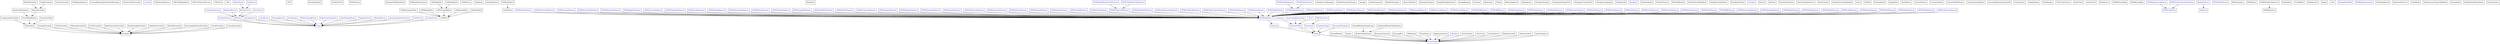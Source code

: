 digraph interfaces {
node [shape=box]
0000 [label="EventInit"];
0001 [label="UIEventInit"];
0002 [label="CompositionEventInit"];
0003 [label="EventModifierInit"];
0004 [label="KeyboardEventInit"];
0005 [label="MouseEventInit"];
0006 [label="WheelEventInit"];
0007 [label="FocusEventInit"];
0008 [label="StorageEventInit"];
0009 [label="CloseEventInit"];
0010 [label="EventSourceInit"];
0011 [label="MessageEventInit"];
0012 [label="ErrorEventInit"];
0013 [label="PageTransitionEventInit"];
0014 [label="HashChangeEventInit"];
0015 [label="PopStateEventInit"];
0016 [label="DragEventInit"];
0017 [label="HitRegionOptions"];
0018 [label="CanvasRenderingContext2DSettings"];
0019 [label="RelatedEventInit"];
0020 [label="AutocompleteErrorEventInit"];
0021 [label="TrackEventInit"];
0022 [label="MutationObserverInit"];
0023 [label="CustomEventInit"];
0024 [label="Console"fontcolor="blue"];
0025 [label="URLSearchParams"];
0026 [label="URLUtilsReadOnly"];
0027 [label="URLUtilsSearchParams"];
0028 [label="URLUtils"];
0029 [label="URL"];
0030 [label="Event"fontcolor="blue"];
0031 [label="MutationEvent"fontcolor="blue"];
0032 [label="UIEvent"fontcolor="blue"];
0033 [label="CompositionEvent"fontcolor="blue"];
0034 [label="KeyboardEvent"fontcolor="blue"];
0035 [label="MouseEvent"fontcolor="blue"];
0036 [label="WheelEvent"fontcolor="blue"];
0037 [label="FocusEvent"fontcolor="blue"];
0038 [label="CSS"];
0039 [label="PseudoElement"];
0040 [label="GetStyleUtils"];
0041 [label="SVGElement"];
0042 [label="ElementCSSInlineStyle"];
0043 [label="CSSStyleDeclaration"];
0044 [label="CSSRule"];
0045 [label="CSSNamespaceRule"];
0046 [label="CSSMarginRule"];
0047 [label="CSSGroupingRule"];
0048 [label="CSSPageRule"];
0049 [label="CSSMediaRule"];
0050 [label="CSSImportRule"];
0051 [label="CSSStyleRule"];
0052 [label="CSSRuleList"];
0053 [label="LinkStyle"];
0054 [label="StyleSheetList"];
0055 [label="StyleSheet"];
0056 [label="CSSStyleSheet"];
0057 [label="MediaList"];
0058 [label="EventTarget"fontcolor="blue"];
0059 [label="Node"fontcolor="blue"];
0060 [label="Element"fontcolor="blue"];
0061 [label="HTMLElement"fontcolor="blue"];
0062 [label="HTMLFontElement"fontcolor="blue"];
0063 [label="HTMLDirectoryElement"fontcolor="blue"];
0064 [label="HTMLFrameElement"fontcolor="blue"];
0065 [label="HTMLFrameSetElement"fontcolor="blue"];
0066 [label="HTMLMarqueeElement"fontcolor="blue"];
0067 [label="HTMLAppletElement"fontcolor="blue"];
0068 [label="StorageEvent"fontcolor="blue"];
0069 [label="WindowLocalStorage"];
0070 [label="WindowSessionStorage"];
0071 [label="Storage"];
0072 [label="WorkerLocation"];
0073 [label="WorkerNavigator"];
0074 [label="SharedWorker"];
0075 [label="Worker"];
0076 [label="AbstractWorker"];
0077 [label="WorkerGlobalScope"];
0078 [label="SharedWorkerGlobalScope"];
0079 [label="DedicatedWorkerGlobalScope"];
0080 [label="BroadcastChannel"];
0081 [label="MessagePort"];
0082 [label="MessageChannel"];
0083 [label="CloseEvent"fontcolor="blue"];
0084 [label="WebSocket"];
0085 [label="EventSource"];
0086 [label="MessageEvent"fontcolor="blue"];
0087 [label="ImageBitmapFactories"];
0088 [label="ImageBitmap"];
0089 [label="External"];
0090 [label="MimeType"];
0091 [label="Plugin"];
0092 [label="MimeTypeArray"];
0093 [label="PluginArray"];
0094 [label="NavigatorPlugins"];
0095 [label="NavigatorStorageUtils"];
0096 [label="NavigatorContentUtils"];
0097 [label="NavigatorLanguage"];
0098 [label="NavigatorID"];
0099 [label="Navigator"fontcolor="blue"];
0100 [label="WindowModal"];
0101 [label="WindowTimers"];
0102 [label="WindowBase64"];
0103 [label="WindowEventHandlers"];
0104 [label="GlobalEventHandlers"];
0105 [label="ErrorEvent"fontcolor="blue"];
0106 [label="NavigatorOnLine"];
0107 [label="ApplicationCache"];
0108 [label="BeforeUnloadEvent"fontcolor="blue"];
0109 [label="PageTransitionEvent"fontcolor="blue"];
0110 [label="HashChangeEvent"fontcolor="blue"];
0111 [label="PopStateEvent"fontcolor="blue"];
0112 [label="Location"fontcolor="blue"];
0113 [label="History"];
0114 [label="BarProp"];
0115 [label="Window"fontcolor="blue"];
0116 [label="DragEvent"fontcolor="blue"];
0117 [label="DataTransferItem"];
0118 [label="DataTransferItemList"];
0119 [label="DataTransfer"];
0120 [label="ElementContentEditable"];
0121 [label="Touch"];
0122 [label="Path2D"];
0123 [label="DrawingStyle"];
0124 [label="ImageData"];
0125 [label="TextMetrics"];
0126 [label="CanvasPattern"];
0127 [label="CanvasGradient"];
0128 [label="CanvasPathMethods"];
0129 [label="CanvasDrawingStyles"];
0130 [label="CanvasRenderingContext2D"];
0131 [label="CanvasProxy"];
0132 [label="HTMLCanvasElement"fontcolor="blue"];
0133 [label="HTMLTemplateElement"fontcolor="blue"];
0134 [label="HTMLScriptElement"fontcolor="blue"];
0135 [label="HTMLDialogElement"fontcolor="blue"];
0136 [label="RelatedEvent"fontcolor="blue"];
0137 [label="HTMLMenuItemElement"fontcolor="blue"];
0138 [label="HTMLMenuElement"fontcolor="blue"];
0139 [label="HTMLDetailsElement"fontcolor="blue"];
0140 [label="ValidityState"];
0141 [label="AutocompleteErrorEvent"fontcolor="blue"];
0142 [label="HTMLLegendElement"fontcolor="blue"];
0143 [label="HTMLFieldSetElement"fontcolor="blue"];
0144 [label="HTMLMeterElement"fontcolor="blue"];
0145 [label="HTMLProgressElement"fontcolor="blue"];
0146 [label="HTMLOutputElement"fontcolor="blue"];
0147 [label="HTMLKeygenElement"fontcolor="blue"];
0148 [label="HTMLTextAreaElement"fontcolor="blue"];
0149 [label="HTMLOptionElement"fontcolor="blue"];
0150 [label="HTMLOptGroupElement"fontcolor="blue"];
0151 [label="HTMLDataListElement"fontcolor="blue"];
0152 [label="HTMLSelectElement"fontcolor="blue"];
0153 [label="HTMLButtonElement"fontcolor="blue"];
0154 [label="HTMLInputElement"fontcolor="blue"];
0155 [label="HTMLLabelElement"fontcolor="blue"];
0156 [label="HTMLFormElement"fontcolor="blue"];
0157 [label="HTMLTableCellElement"fontcolor="blue"];
0158 [label="HTMLTableHeaderCellElement"fontcolor="blue"];
0159 [label="HTMLTableDataCellElement"fontcolor="blue"];
0160 [label="HTMLTableRowElement"fontcolor="blue"];
0161 [label="HTMLTableSectionElement"fontcolor="blue"];
0162 [label="HTMLTableColElement"fontcolor="blue"];
0163 [label="HTMLTableCaptionElement"fontcolor="blue"];
0164 [label="HTMLTableElement"fontcolor="blue"];
0165 [label="HTMLAreaElement"fontcolor="blue"];
0166 [label="HTMLMapElement"fontcolor="blue"];
0167 [label="TrackEvent"fontcolor="blue"];
0168 [label="TimeRanges"];
0169 [label="TextTrackCue"];
0170 [label="TextTrackCueList"];
0171 [label="TextTrack"];
0172 [label="TextTrackList"];
0173 [label="MediaController"];
0174 [label="VideoTrack"];
0175 [label="VideoTrackList"];
0176 [label="AudioTrack"];
0177 [label="AudioTrackList"];
0178 [label="MediaError"];
0179 [label="HTMLMediaElement"fontcolor="blue"];
0180 [label="HTMLTrackElement"fontcolor="blue"];
0181 [label="HTMLAudioElement"fontcolor="blue"];
0182 [label="HTMLVideoElement"fontcolor="blue"];
0183 [label="HTMLParamElement"fontcolor="blue"];
0184 [label="HTMLObjectElement"fontcolor="blue"];
0185 [label="HTMLEmbedElement"fontcolor="blue"];
0186 [label="HTMLIFrameElement"fontcolor="blue"];
0187 [label="HTMLImageElement"fontcolor="blue"];
0188 [label="HTMLSourceElement"fontcolor="blue"];
0189 [label="HTMLPictureElement"fontcolor="blue"];
0190 [label="HTMLModElement"fontcolor="blue"];
0191 [label="HTMLBRElement"fontcolor="blue"];
0192 [label="HTMLSpanElement"fontcolor="blue"];
0193 [label="HTMLTimeElement"fontcolor="blue"];
0194 [label="HTMLDataElement"fontcolor="blue"];
0195 [label="HTMLAnchorElement"fontcolor="blue"];
0196 [label="HTMLDivElement"fontcolor="blue"];
0197 [label="HTMLDListElement"fontcolor="blue"];
0198 [label="HTMLLIElement"fontcolor="blue"];
0199 [label="HTMLUListElement"fontcolor="blue"];
0200 [label="HTMLOListElement"fontcolor="blue"];
0201 [label="HTMLQuoteElement"fontcolor="blue"];
0202 [label="HTMLPreElement"fontcolor="blue"];
0203 [label="HTMLHRElement"fontcolor="blue"];
0204 [label="HTMLParagraphElement"fontcolor="blue"];
0205 [label="HTMLHeadingElement"fontcolor="blue"];
0206 [label="HTMLBodyElement"fontcolor="blue"];
0207 [label="HTMLStyleElement"fontcolor="blue"];
0208 [label="HTMLMetaElement"fontcolor="blue"];
0209 [label="HTMLLinkElement"fontcolor="blue"];
0210 [label="HTMLBaseElement"fontcolor="blue"];
0211 [label="HTMLTitleElement"fontcolor="blue"];
0212 [label="HTMLHeadElement"fontcolor="blue"];
0213 [label="HTMLHtmlElement"fontcolor="blue"];
0214 [label="HTMLUnknownElement"fontcolor="blue"];
0215 [label="DOMElementMap"];
0216 [label="DOMStringMap"];
0217 [label="HTMLCollection"fontcolor="blue"];
0218 [label="HTMLOptionsCollection"fontcolor="blue"];
0219 [label="NodeList"fontcolor="blue"];
0220 [label="RadioNodeList"fontcolor="blue"];
0221 [label="HTMLFormControlsCollection"fontcolor="blue"];
0222 [label="HTMLAllCollection"fontcolor="blue"];
0223 [label="XMLSerializer"];
0224 [label="DOMParser"];
0225 [label="DOMTokenList"];
0226 [label="DOMSettableTokenList"];
0227 [label="NodeFilter"];
0228 [label="TreeWalker"];
0229 [label="NodeIterator"];
0230 [label="Range"];
0231 [label="CharacterData"fontcolor="blue"];
0232 [label="Comment"fontcolor="blue"];
0233 [label="ProcessingInstruction"fontcolor="blue"];
0234 [label="Text"fontcolor="blue"];
0235 [label="Attr"];
0236 [label="NamedNodeMap"fontcolor="blue"];
0237 [label="DOMImplementation"fontcolor="blue"];
0238 [label="Document"fontcolor="blue"];
0239 [label="XMLDocument"fontcolor="blue"];
0240 [label="MutationRecord"];
0241 [label="MutationObserver"];
0242 [label="DocumentType"fontcolor="blue"];
0243 [label="ChildNode"];
0244 [label="NonDocumentTypeChildNode"];
0245 [label="ParentNode"];
0246 [label="DocumentFragment"fontcolor="blue"];
0247 [label="NonElementParentNode"];
0248 [label="EventListener"];
0249 [label="CustomEvent"fontcolor="blue"];
0001 -> 0000;
0002 -> 0001;
0003 -> 0001;
0004 -> 0003;
0005 -> 0003;
0006 -> 0005;
0007 -> 0001;
0008 -> 0000;
0009 -> 0000;
0011 -> 0000;
0012 -> 0000;
0013 -> 0000;
0014 -> 0000;
0015 -> 0000;
0016 -> 0005;
0019 -> 0000;
0020 -> 0000;
0021 -> 0000;
0023 -> 0000;
0031 -> 0030;
0032 -> 0030;
0033 -> 0032;
0034 -> 0032;
0035 -> 0032;
0036 -> 0035;
0037 -> 0032;
0045 -> 0044;
0046 -> 0044;
0047 -> 0044;
0048 -> 0047;
0049 -> 0047;
0050 -> 0044;
0051 -> 0044;
0056 -> 0055;
0059 -> 0058;
0060 -> 0059;
0061 -> 0060;
0062 -> 0061;
0063 -> 0061;
0064 -> 0061;
0065 -> 0061;
0066 -> 0061;
0067 -> 0061;
0068 -> 0030;
0074 -> 0058;
0075 -> 0058;
0077 -> 0058;
0078 -> 0077;
0079 -> 0077;
0080 -> 0058;
0081 -> 0058;
0083 -> 0030;
0084 -> 0058;
0085 -> 0058;
0086 -> 0030;
0105 -> 0030;
0107 -> 0058;
0108 -> 0030;
0109 -> 0030;
0110 -> 0030;
0111 -> 0030;
0115 -> 0058;
0116 -> 0035;
0132 -> 0061;
0133 -> 0061;
0134 -> 0061;
0135 -> 0061;
0136 -> 0030;
0137 -> 0061;
0138 -> 0061;
0139 -> 0061;
0141 -> 0030;
0142 -> 0061;
0143 -> 0061;
0144 -> 0061;
0145 -> 0061;
0146 -> 0061;
0147 -> 0061;
0148 -> 0061;
0149 -> 0061;
0150 -> 0061;
0151 -> 0061;
0152 -> 0061;
0153 -> 0061;
0154 -> 0061;
0155 -> 0061;
0156 -> 0061;
0157 -> 0061;
0158 -> 0157;
0159 -> 0157;
0160 -> 0061;
0161 -> 0061;
0162 -> 0061;
0163 -> 0061;
0164 -> 0061;
0165 -> 0061;
0166 -> 0061;
0167 -> 0030;
0169 -> 0058;
0171 -> 0058;
0172 -> 0058;
0173 -> 0058;
0175 -> 0058;
0177 -> 0058;
0179 -> 0061;
0180 -> 0061;
0181 -> 0179;
0182 -> 0179;
0183 -> 0061;
0184 -> 0061;
0185 -> 0061;
0186 -> 0061;
0187 -> 0061;
0188 -> 0061;
0189 -> 0061;
0190 -> 0061;
0191 -> 0061;
0192 -> 0061;
0193 -> 0061;
0194 -> 0061;
0195 -> 0061;
0196 -> 0061;
0197 -> 0061;
0198 -> 0061;
0199 -> 0061;
0200 -> 0061;
0201 -> 0061;
0202 -> 0061;
0203 -> 0061;
0204 -> 0061;
0205 -> 0061;
0206 -> 0061;
0207 -> 0061;
0208 -> 0061;
0209 -> 0061;
0210 -> 0061;
0211 -> 0061;
0212 -> 0061;
0213 -> 0061;
0214 -> 0061;
0218 -> 0217;
0220 -> 0219;
0221 -> 0217;
0226 -> 0225;
0231 -> 0059;
0232 -> 0231;
0233 -> 0231;
0234 -> 0231;
0238 -> 0059;
0239 -> 0238;
0242 -> 0059;
0246 -> 0059;
0249 -> 0030;
}
